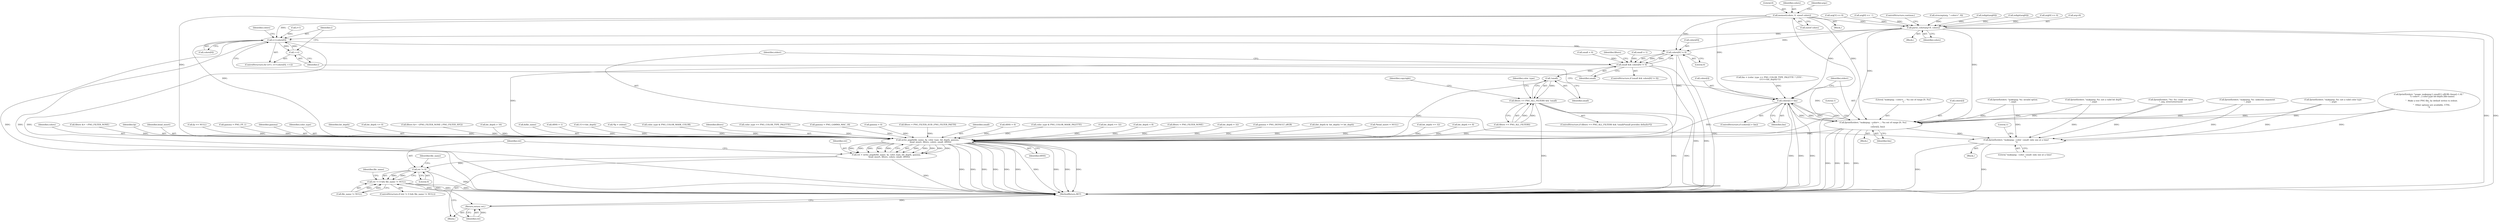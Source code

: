 digraph "0_Android_9d4853418ab2f754c2b63e091c29c5529b8b86ca_18@API" {
"1000162" [label="(Call,memset(colors, 0, sizeof colors))"];
"1000253" [label="(Call,parse_color(arg+8, colors))"];
"1000570" [label="(Call,i<=colors[0])"];
"1000575" [label="(Call,++i)"];
"1000596" [label="(Call,colors[0] != 0)"];
"1000594" [label="(Call,small && colors[0] != 0)"];
"1000612" [label="(Call,!small)"];
"1000608" [label="(Call,filters == PNG_ALL_FILTERS && !small)"];
"1000708" [label="(Call,write_png(&file_name, fp, color_type, bit_depth, gamma,\n         head_insert, filters, colors, small, tRNS))"];
"1000706" [label="(Call,ret = write_png(&file_name, fp, color_type, bit_depth, gamma,\n         head_insert, filters, colors, small, tRNS))"];
"1000722" [label="(Call,ret != 0)"];
"1000721" [label="(Call,ret != 0 && file_name != NULL)"];
"1000730" [label="(Return,return ret;)"];
"1000578" [label="(Call,colors[i] > lim)"];
"1000584" [label="(Call,fprintf(stderr, \"makepng: --color=...: %u out of range [0..%u]\n\",\n               colors[i], lim))"];
"1000602" [label="(Call,fprintf(stderr, \"makepng: --color --small: only one at a time!\n\"))"];
"1000219" [label="(Call,gamma = PNG_FP_1)"];
"1000707" [label="(Identifier,ret)"];
"1000721" [label="(Call,ret != 0 && file_name != NULL)"];
"1000714" [label="(Identifier,gamma)"];
"1000712" [label="(Identifier,color_type)"];
"1000164" [label="(Literal,0)"];
"1000603" [label="(Identifier,stderr)"];
"1000389" [label="(Call,arg[3] == 0)"];
"1000711" [label="(Identifier,fp)"];
"1000572" [label="(Call,colors[0])"];
"1000578" [label="(Call,colors[i] > lim)"];
"1000715" [label="(Identifier,head_insert)"];
"1000606" [label="(Literal,1)"];
"1000515" [label="(Call,fp == NULL)"];
"1000713" [label="(Identifier,bit_depth)"];
"1000483" [label="(Call,bit_depth <= 0)"];
"1000585" [label="(Identifier,stderr)"];
"1000725" [label="(Call,file_name != NULL)"];
"1000613" [label="(Identifier,small)"];
"1000608" [label="(Call,filters == PNG_ALL_FILTERS && !small)"];
"1000308" [label="(Call,arg[0] == '-')"];
"1000314" [label="(Call,fprintf(stderr, \"makepng: %s: invalid option\n\", arg))"];
"1000587" [label="(Call,colors[i])"];
"1000638" [label="(Call,filters &= ~(PNG_FILTER_NONE | PNG_FILTER_AVG))"];
"1000567" [label="(Call,i=1)"];
"1000657" [label="(Identifier,copyright)"];
"1000252" [label="(Block,)"];
"1000593" [label="(ControlStructure,if (small && colors[0] != 0))"];
"1000460" [label="(Call,fprintf(stderr, \"makepng: %s: not a valid color type\n\", arg))"];
"1000487" [label="(Call,bit_depth > 16)"];
"1000596" [label="(Call,colors[0] != 0)"];
"1000553" [label="(Call,lim = (color_type == PNG_COLOR_TYPE_PALETTE ? 255U :\n (1U<<bit_depth)-1))"];
"1000719" [label="(Identifier,tRNS)"];
"1000579" [label="(Call,colors[i])"];
"1000722" [label="(Call,ret != 0)"];
"1000709" [label="(Call,&file_name)"];
"1000186" [label="(Call,small = 1)"];
"1000197" [label="(Call,tRNS = 1)"];
"1000258" [label="(ControlStructure,continue;)"];
"1000119" [label="(Block,)"];
"1000561" [label="(Call,1U<<bit_depth)"];
"1000165" [label="(Call,sizeof colors)"];
"1000121" [label="(Call,*fp = stdout)"];
"1000723" [label="(Identifier,ret)"];
"1000575" [label="(Call,++i)"];
"1000137" [label="(Call,small = 0)"];
"1000590" [label="(Identifier,lim)"];
"1000630" [label="(Call,color_type & PNG_COLOR_MASK_COLOR)"];
"1000162" [label="(Call,memset(colors, 0, sizeof colors))"];
"1000609" [label="(Call,filters == PNG_ALL_FILTERS)"];
"1000586" [label="(Literal,\"makepng: --color=...: %u out of range [0..%u]\n\")"];
"1000253" [label="(Call,parse_color(arg+8, colors))"];
"1000257" [label="(Identifier,colors)"];
"1000708" [label="(Call,write_png(&file_name, fp, color_type, bit_depth, gamma,\n         head_insert, filters, colors, small, tRNS))"];
"1000595" [label="(Identifier,small)"];
"1000716" [label="(Identifier,filters)"];
"1000594" [label="(Call,small && colors[0] != 0)"];
"1000600" [label="(Literal,0)"];
"1000597" [label="(Call,colors[0])"];
"1000726" [label="(Identifier,file_name)"];
"1000601" [label="(Block,)"];
"1000556" [label="(Call,color_type == PNG_COLOR_TYPE_PALETTE)"];
"1000584" [label="(Call,fprintf(stderr, \"makepng: --color=...: %u out of range [0..%u]\n\",\n               colors[i], lim))"];
"1000602" [label="(Call,fprintf(stderr, \"makepng: --color --small: only one at a time!\n\"))"];
"1000230" [label="(Call,gamma = PNG_GAMMA_MAC_18)"];
"1000150" [label="(Call,gamma = 0)"];
"1000645" [label="(Call,filters = PNG_FILTER_SUB | PNG_FILTER_PAETH)"];
"1000583" [label="(Block,)"];
"1000731" [label="(Identifier,ret)"];
"1000497" [label="(Call,fprintf(stderr, \"makepng: %s: not a valid bit depth\n\", arg))"];
"1000607" [label="(ControlStructure,if (filters == PNG_ALL_FILTERS && !small/*small provides defaults*/))"];
"1000577" [label="(ControlStructure,if (colors[i] > lim))"];
"1000718" [label="(Identifier,small)"];
"1000141" [label="(Call,tRNS = 0)"];
"1000247" [label="(Call,strncmp(arg, \"--color=\", 8))"];
"1000618" [label="(Call,color_type & PNG_COLOR_MASK_PALETTE)"];
"1000542" [label="(Call,bit_depth == 32)"];
"1000622" [label="(Call,bit_depth < 8)"];
"1000604" [label="(Literal,\"makepng: --color --small: only one at a time!\n\")"];
"1000434" [label="(Call,isdigit(arg[0]))"];
"1000571" [label="(Identifier,i)"];
"1000566" [label="(ControlStructure,for (i=1; i<=colors[0]; ++i))"];
"1000570" [label="(Call,i<=colors[0])"];
"1000580" [label="(Identifier,colors)"];
"1000732" [label="(MethodReturn,RET)"];
"1000472" [label="(Call,isdigit(arg[0]))"];
"1000531" [label="(Call,fprintf(stderr, \"makepng: %s: unknown argument\n\", arg))"];
"1000519" [label="(Call,fprintf(stderr, \"%s: %s: could not open\n\", arg, strerror(errno)))"];
"1000163" [label="(Identifier,colors)"];
"1000610" [label="(Identifier,filters)"];
"1000625" [label="(Call,filters = PNG_FILTER_NONE)"];
"1000720" [label="(ControlStructure,if (ret != 0 && file_name != NULL))"];
"1000706" [label="(Call,ret = write_png(&file_name, fp, color_type, bit_depth, gamma,\n         head_insert, filters, colors, small, tRNS))"];
"1000729" [label="(Identifier,file_name)"];
"1000170" [label="(Identifier,argc)"];
"1000592" [label="(Literal,1)"];
"1000133" [label="(Call,bit_depth = 32)"];
"1000612" [label="(Call,!small)"];
"1000208" [label="(Call,gamma = PNG_DEFAULT_sRGB)"];
"1000340" [label="(Call,arg[4] == 0)"];
"1000582" [label="(Identifier,lim)"];
"1000704" [label="(Block,)"];
"1000619" [label="(Identifier,color_type)"];
"1000254" [label="(Call,arg+8)"];
"1000490" [label="(Call,(bit_depth & -bit_depth) != bit_depth)"];
"1000730" [label="(Return,return ret;)"];
"1000154" [label="(Call,*head_insert = NULL)"];
"1000546" [label="(Call,fprintf(stderr, \"usage: makepng [--small] [--sRGB|--linear|--1.8] \"\n          \"[--color=...] color-type bit-depth [file-name]\n\"\n         \"  Make a test PNG file, by default writes to stdout.\n\"\n         \"  Other options are available, UTSL.\n\"))"];
"1000576" [label="(Identifier,i)"];
"1000469" [label="(Call,bit_depth == 32)"];
"1000635" [label="(Call,bit_depth == 8)"];
"1000724" [label="(Literal,0)"];
"1000717" [label="(Identifier,colors)"];
"1000651" [label="(Call,filters &= ~PNG_FILTER_NONE)"];
"1000162" -> "1000119"  [label="AST: "];
"1000162" -> "1000165"  [label="CFG: "];
"1000163" -> "1000162"  [label="AST: "];
"1000164" -> "1000162"  [label="AST: "];
"1000165" -> "1000162"  [label="AST: "];
"1000170" -> "1000162"  [label="CFG: "];
"1000162" -> "1000732"  [label="DDG: "];
"1000162" -> "1000253"  [label="DDG: "];
"1000162" -> "1000570"  [label="DDG: "];
"1000162" -> "1000578"  [label="DDG: "];
"1000162" -> "1000584"  [label="DDG: "];
"1000162" -> "1000596"  [label="DDG: "];
"1000162" -> "1000708"  [label="DDG: "];
"1000253" -> "1000252"  [label="AST: "];
"1000253" -> "1000257"  [label="CFG: "];
"1000254" -> "1000253"  [label="AST: "];
"1000257" -> "1000253"  [label="AST: "];
"1000258" -> "1000253"  [label="CFG: "];
"1000253" -> "1000732"  [label="DDG: "];
"1000253" -> "1000732"  [label="DDG: "];
"1000247" -> "1000253"  [label="DDG: "];
"1000308" -> "1000253"  [label="DDG: "];
"1000389" -> "1000253"  [label="DDG: "];
"1000340" -> "1000253"  [label="DDG: "];
"1000434" -> "1000253"  [label="DDG: "];
"1000472" -> "1000253"  [label="DDG: "];
"1000253" -> "1000570"  [label="DDG: "];
"1000253" -> "1000578"  [label="DDG: "];
"1000253" -> "1000584"  [label="DDG: "];
"1000253" -> "1000596"  [label="DDG: "];
"1000253" -> "1000708"  [label="DDG: "];
"1000570" -> "1000566"  [label="AST: "];
"1000570" -> "1000572"  [label="CFG: "];
"1000571" -> "1000570"  [label="AST: "];
"1000572" -> "1000570"  [label="AST: "];
"1000580" -> "1000570"  [label="CFG: "];
"1000595" -> "1000570"  [label="CFG: "];
"1000570" -> "1000732"  [label="DDG: "];
"1000570" -> "1000732"  [label="DDG: "];
"1000570" -> "1000732"  [label="DDG: "];
"1000567" -> "1000570"  [label="DDG: "];
"1000575" -> "1000570"  [label="DDG: "];
"1000570" -> "1000575"  [label="DDG: "];
"1000570" -> "1000596"  [label="DDG: "];
"1000570" -> "1000708"  [label="DDG: "];
"1000575" -> "1000566"  [label="AST: "];
"1000575" -> "1000576"  [label="CFG: "];
"1000576" -> "1000575"  [label="AST: "];
"1000571" -> "1000575"  [label="CFG: "];
"1000596" -> "1000594"  [label="AST: "];
"1000596" -> "1000600"  [label="CFG: "];
"1000597" -> "1000596"  [label="AST: "];
"1000600" -> "1000596"  [label="AST: "];
"1000594" -> "1000596"  [label="CFG: "];
"1000596" -> "1000732"  [label="DDG: "];
"1000596" -> "1000594"  [label="DDG: "];
"1000596" -> "1000594"  [label="DDG: "];
"1000596" -> "1000708"  [label="DDG: "];
"1000594" -> "1000593"  [label="AST: "];
"1000594" -> "1000595"  [label="CFG: "];
"1000595" -> "1000594"  [label="AST: "];
"1000603" -> "1000594"  [label="CFG: "];
"1000610" -> "1000594"  [label="CFG: "];
"1000594" -> "1000732"  [label="DDG: "];
"1000594" -> "1000732"  [label="DDG: "];
"1000186" -> "1000594"  [label="DDG: "];
"1000137" -> "1000594"  [label="DDG: "];
"1000594" -> "1000612"  [label="DDG: "];
"1000594" -> "1000708"  [label="DDG: "];
"1000612" -> "1000608"  [label="AST: "];
"1000612" -> "1000613"  [label="CFG: "];
"1000613" -> "1000612"  [label="AST: "];
"1000608" -> "1000612"  [label="CFG: "];
"1000612" -> "1000608"  [label="DDG: "];
"1000612" -> "1000708"  [label="DDG: "];
"1000608" -> "1000607"  [label="AST: "];
"1000608" -> "1000609"  [label="CFG: "];
"1000609" -> "1000608"  [label="AST: "];
"1000619" -> "1000608"  [label="CFG: "];
"1000657" -> "1000608"  [label="CFG: "];
"1000608" -> "1000732"  [label="DDG: "];
"1000608" -> "1000732"  [label="DDG: "];
"1000608" -> "1000732"  [label="DDG: "];
"1000609" -> "1000608"  [label="DDG: "];
"1000609" -> "1000608"  [label="DDG: "];
"1000708" -> "1000706"  [label="AST: "];
"1000708" -> "1000719"  [label="CFG: "];
"1000709" -> "1000708"  [label="AST: "];
"1000711" -> "1000708"  [label="AST: "];
"1000712" -> "1000708"  [label="AST: "];
"1000713" -> "1000708"  [label="AST: "];
"1000714" -> "1000708"  [label="AST: "];
"1000715" -> "1000708"  [label="AST: "];
"1000716" -> "1000708"  [label="AST: "];
"1000717" -> "1000708"  [label="AST: "];
"1000718" -> "1000708"  [label="AST: "];
"1000719" -> "1000708"  [label="AST: "];
"1000706" -> "1000708"  [label="CFG: "];
"1000708" -> "1000732"  [label="DDG: "];
"1000708" -> "1000732"  [label="DDG: "];
"1000708" -> "1000732"  [label="DDG: "];
"1000708" -> "1000732"  [label="DDG: "];
"1000708" -> "1000732"  [label="DDG: "];
"1000708" -> "1000732"  [label="DDG: "];
"1000708" -> "1000732"  [label="DDG: "];
"1000708" -> "1000732"  [label="DDG: "];
"1000708" -> "1000732"  [label="DDG: "];
"1000708" -> "1000732"  [label="DDG: "];
"1000708" -> "1000706"  [label="DDG: "];
"1000708" -> "1000706"  [label="DDG: "];
"1000708" -> "1000706"  [label="DDG: "];
"1000708" -> "1000706"  [label="DDG: "];
"1000708" -> "1000706"  [label="DDG: "];
"1000708" -> "1000706"  [label="DDG: "];
"1000708" -> "1000706"  [label="DDG: "];
"1000708" -> "1000706"  [label="DDG: "];
"1000708" -> "1000706"  [label="DDG: "];
"1000708" -> "1000706"  [label="DDG: "];
"1000515" -> "1000708"  [label="DDG: "];
"1000121" -> "1000708"  [label="DDG: "];
"1000556" -> "1000708"  [label="DDG: "];
"1000630" -> "1000708"  [label="DDG: "];
"1000618" -> "1000708"  [label="DDG: "];
"1000622" -> "1000708"  [label="DDG: "];
"1000561" -> "1000708"  [label="DDG: "];
"1000487" -> "1000708"  [label="DDG: "];
"1000133" -> "1000708"  [label="DDG: "];
"1000490" -> "1000708"  [label="DDG: "];
"1000542" -> "1000708"  [label="DDG: "];
"1000635" -> "1000708"  [label="DDG: "];
"1000469" -> "1000708"  [label="DDG: "];
"1000483" -> "1000708"  [label="DDG: "];
"1000208" -> "1000708"  [label="DDG: "];
"1000150" -> "1000708"  [label="DDG: "];
"1000230" -> "1000708"  [label="DDG: "];
"1000219" -> "1000708"  [label="DDG: "];
"1000154" -> "1000708"  [label="DDG: "];
"1000625" -> "1000708"  [label="DDG: "];
"1000609" -> "1000708"  [label="DDG: "];
"1000651" -> "1000708"  [label="DDG: "];
"1000645" -> "1000708"  [label="DDG: "];
"1000638" -> "1000708"  [label="DDG: "];
"1000578" -> "1000708"  [label="DDG: "];
"1000584" -> "1000708"  [label="DDG: "];
"1000141" -> "1000708"  [label="DDG: "];
"1000197" -> "1000708"  [label="DDG: "];
"1000706" -> "1000704"  [label="AST: "];
"1000707" -> "1000706"  [label="AST: "];
"1000723" -> "1000706"  [label="CFG: "];
"1000706" -> "1000732"  [label="DDG: "];
"1000706" -> "1000722"  [label="DDG: "];
"1000722" -> "1000721"  [label="AST: "];
"1000722" -> "1000724"  [label="CFG: "];
"1000723" -> "1000722"  [label="AST: "];
"1000724" -> "1000722"  [label="AST: "];
"1000726" -> "1000722"  [label="CFG: "];
"1000721" -> "1000722"  [label="CFG: "];
"1000722" -> "1000732"  [label="DDG: "];
"1000722" -> "1000721"  [label="DDG: "];
"1000722" -> "1000721"  [label="DDG: "];
"1000722" -> "1000730"  [label="DDG: "];
"1000721" -> "1000720"  [label="AST: "];
"1000721" -> "1000725"  [label="CFG: "];
"1000725" -> "1000721"  [label="AST: "];
"1000729" -> "1000721"  [label="CFG: "];
"1000731" -> "1000721"  [label="CFG: "];
"1000721" -> "1000732"  [label="DDG: "];
"1000721" -> "1000732"  [label="DDG: "];
"1000721" -> "1000732"  [label="DDG: "];
"1000725" -> "1000721"  [label="DDG: "];
"1000725" -> "1000721"  [label="DDG: "];
"1000730" -> "1000704"  [label="AST: "];
"1000730" -> "1000731"  [label="CFG: "];
"1000731" -> "1000730"  [label="AST: "];
"1000732" -> "1000730"  [label="CFG: "];
"1000730" -> "1000732"  [label="DDG: "];
"1000731" -> "1000730"  [label="DDG: "];
"1000578" -> "1000577"  [label="AST: "];
"1000578" -> "1000582"  [label="CFG: "];
"1000579" -> "1000578"  [label="AST: "];
"1000582" -> "1000578"  [label="AST: "];
"1000585" -> "1000578"  [label="CFG: "];
"1000576" -> "1000578"  [label="CFG: "];
"1000578" -> "1000732"  [label="DDG: "];
"1000578" -> "1000732"  [label="DDG: "];
"1000578" -> "1000732"  [label="DDG: "];
"1000584" -> "1000578"  [label="DDG: "];
"1000584" -> "1000578"  [label="DDG: "];
"1000553" -> "1000578"  [label="DDG: "];
"1000578" -> "1000584"  [label="DDG: "];
"1000578" -> "1000584"  [label="DDG: "];
"1000584" -> "1000583"  [label="AST: "];
"1000584" -> "1000590"  [label="CFG: "];
"1000585" -> "1000584"  [label="AST: "];
"1000586" -> "1000584"  [label="AST: "];
"1000587" -> "1000584"  [label="AST: "];
"1000590" -> "1000584"  [label="AST: "];
"1000592" -> "1000584"  [label="CFG: "];
"1000584" -> "1000732"  [label="DDG: "];
"1000584" -> "1000732"  [label="DDG: "];
"1000584" -> "1000732"  [label="DDG: "];
"1000584" -> "1000732"  [label="DDG: "];
"1000460" -> "1000584"  [label="DDG: "];
"1000314" -> "1000584"  [label="DDG: "];
"1000519" -> "1000584"  [label="DDG: "];
"1000497" -> "1000584"  [label="DDG: "];
"1000546" -> "1000584"  [label="DDG: "];
"1000531" -> "1000584"  [label="DDG: "];
"1000584" -> "1000602"  [label="DDG: "];
"1000602" -> "1000601"  [label="AST: "];
"1000602" -> "1000604"  [label="CFG: "];
"1000603" -> "1000602"  [label="AST: "];
"1000604" -> "1000602"  [label="AST: "];
"1000606" -> "1000602"  [label="CFG: "];
"1000602" -> "1000732"  [label="DDG: "];
"1000602" -> "1000732"  [label="DDG: "];
"1000460" -> "1000602"  [label="DDG: "];
"1000314" -> "1000602"  [label="DDG: "];
"1000519" -> "1000602"  [label="DDG: "];
"1000497" -> "1000602"  [label="DDG: "];
"1000546" -> "1000602"  [label="DDG: "];
"1000531" -> "1000602"  [label="DDG: "];
}
